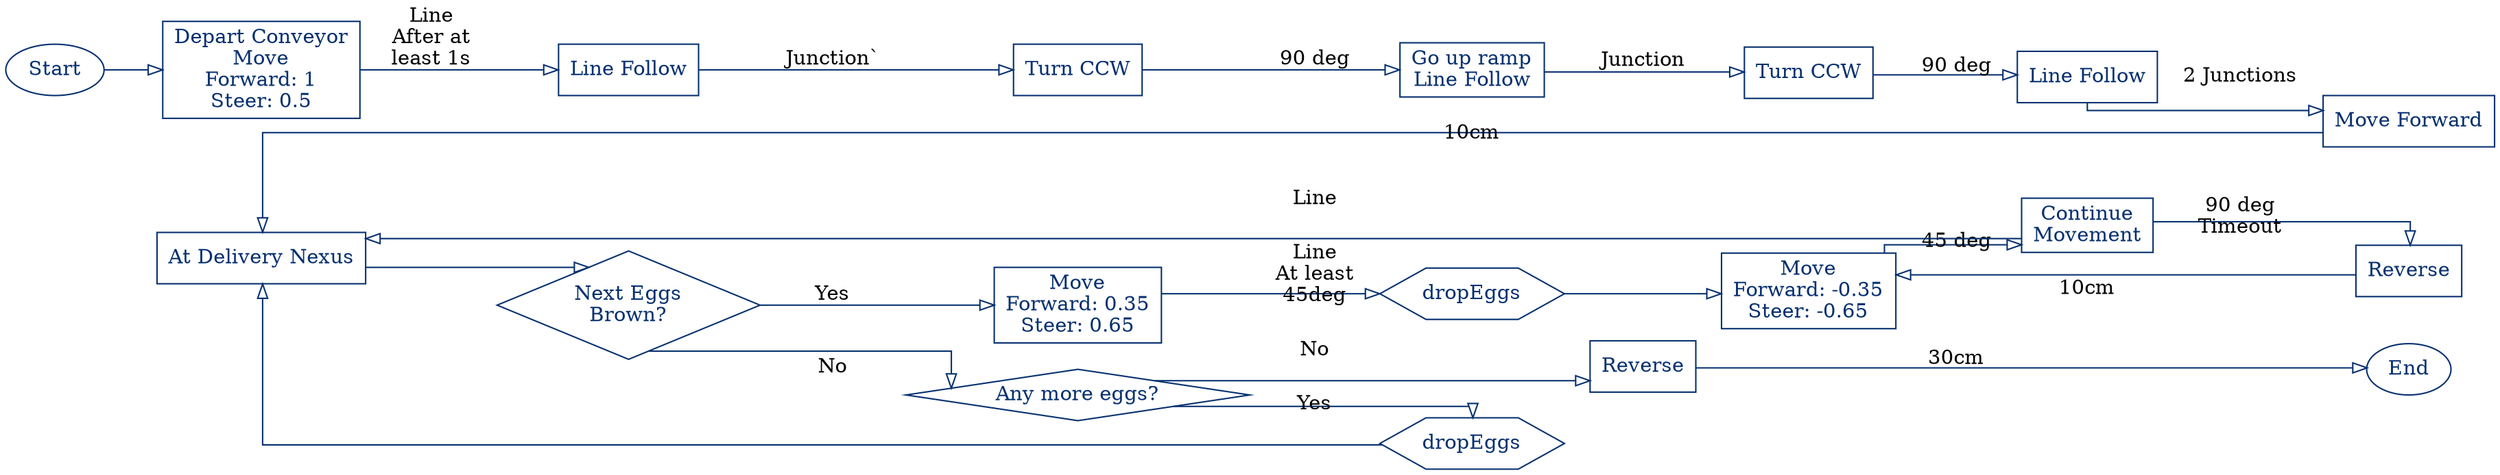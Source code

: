  digraph RootGraph {
  rankdir=LR;
  size="800,400";
  splines=ortho;

  edge [color="#06306F", fillcolor="#FFFFFF"];
  subgraph Flowchart {
      node [color="#06306F", fillcolor="#FFFFFF", fontcolor="#06306F", style=filled];
      "Start" [label=Start, shape=ellipse];
      "Depart Conveyor\nMove\nForward: 1\nSteer: 0.5" [label="Depart Conveyor\nMove\nForward: 1\nSteer: 0.5", shape=box];
      "Line Follow" [label="Line Follow", shape=box];
      "Turn CCW" [label="Turn CCW", shape=box];
      "Go up ramp\nLine Follow" [label="Go up ramp\nLine Follow", shape=box];
      "Turn CCW1" [label="Turn CCW", shape=box];
      "Line Follow1" [label="Line Follow", shape=box];
      "Move Forward" [label="Move Forward", shape=box];
      "At Delivery Nexus" [label="At Delivery Nexus", shape=box];
      "Any more eggs?" [label="Any more eggs?", shape=diamond];
      "dropEggs" [label=dropEggs, sides="6", shape=polygon];
      "Move\nForward: 0.35\nSteer: 0.65" [label="Move\nForward: 0.35\nSteer: 0.65", shape=box];
      "dropEggs1" [label=dropEggs, sides="6", shape=polygon];
      "Move\nForward: -0.35\nSteer: -0.65" [label="Move\nForward: -0.35\nSteer: -0.65", shape=box];
      "Continue\nMovement" [label="Continue\nMovement", shape=box];
      "Reverse" [label=Reverse, shape=box];
      "Reverse1" [label=Reverse, shape=box];
      "End" [label=End, shape=ellipse];
      "Next Eggs\nBrown?" [label="Next Eggs\nBrown?", shape=diamond];
  }
  "Start"->"Depart Conveyor\nMove\nForward: 1\nSteer: 0.5";
  "Depart Conveyor\nMove\nForward: 1\nSteer: 0.5"->"Line Follow" [label="Line\nAfter at\nleast 1s"];
  "Line Follow"->"Turn CCW" [label="Junction`"];
  "Turn CCW"->"Go up ramp\nLine Follow" [label="90 deg"];
  "Go up ramp\nLine Follow"->"Turn CCW1" [label=Junction];
  "Turn CCW1"->"Line Follow1" [label="90 deg"];
  "Line Follow1"->"Move Forward" [label="2 Junctions"];
  "Move Forward"->"At Delivery Nexus" [label="10cm"];
  "Any more eggs?"->"dropEggs" [label=Yes];
  "dropEggs"->"At Delivery Nexus";
  "Move\nForward: 0.35\nSteer: 0.65"->"dropEggs1" [label="Line\nAt least\n45deg"];
  "dropEggs1"->"Move\nForward: -0.35\nSteer: -0.65";
  "Continue\nMovement"->"At Delivery Nexus" [label=Line];
  "Continue\nMovement"->"Reverse" [label="90 deg\nTimeout"];
  "Move\nForward: -0.35\nSteer: -0.65"->"Continue\nMovement" [label="45 deg"];
  "Reverse"->"Move\nForward: -0.35\nSteer: -0.65" [label="10cm"];
  "Any more eggs?"->"Reverse1" [label=No];
  "Reverse1"->"End" [label="30cm"];
  "At Delivery Nexus"->"Next Eggs\nBrown?";
  "Next Eggs\nBrown?"->"Move\nForward: 0.35\nSteer: 0.65" [label=Yes];
  "Next Eggs\nBrown?"->"Any more eggs?" [label="No\n"];

  {rank=min; Start}
  {rank=max; End}
  {rank=same; "At Delivery Nexus"; "Depart Conveyor\nMove\nForward: 1\nSteer: 0.5"}
}
